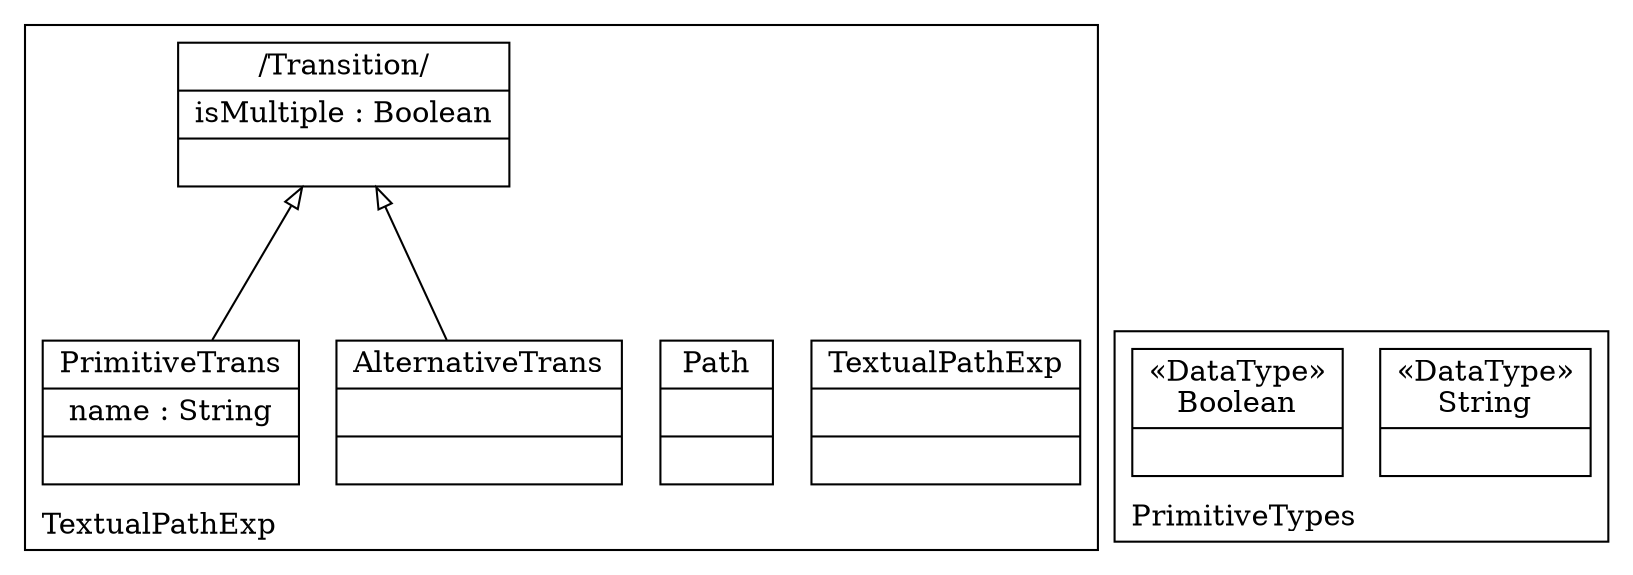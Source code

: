 digraph "KM3 Model in DOT" {
graph[rankdir=BT,labeljust=l,labelloc=t,nodeSep=0.75,compound=true];
 subgraph "cluster_TextualPathExp"{
labelloc=t
color=black
label=TextualPathExp
 node[shape=record];
TextualPathExp[label="{TextualPathExp| | }"]
;
 node[shape=record];
Path[label="{Path| | }"]
;
 node[shape=record];
Transition[label="{/Transition/|isMultiple : Boolean| }"]
;
 node[shape=record];
AlternativeTrans[label="{AlternativeTrans| | }"]
 AlternativeTrans->Transition[arrowhead=onormal,group=Transition,minlen=2,constraint=true,]
;
 node[shape=record];
PrimitiveTrans[label="{PrimitiveTrans|name : String| }"]
 PrimitiveTrans->Transition[arrowhead=onormal,group=Transition,minlen=2,constraint=true,]
;

} subgraph "cluster_PrimitiveTypes"{
labelloc=t
color=black
label=PrimitiveTypes
 node[shape=record];
String[label="{&#171;DataType&#187;\nString|}"]
;
 node[shape=record];
Boolean[label="{&#171;DataType&#187;\nBoolean|}"]
;

}
}